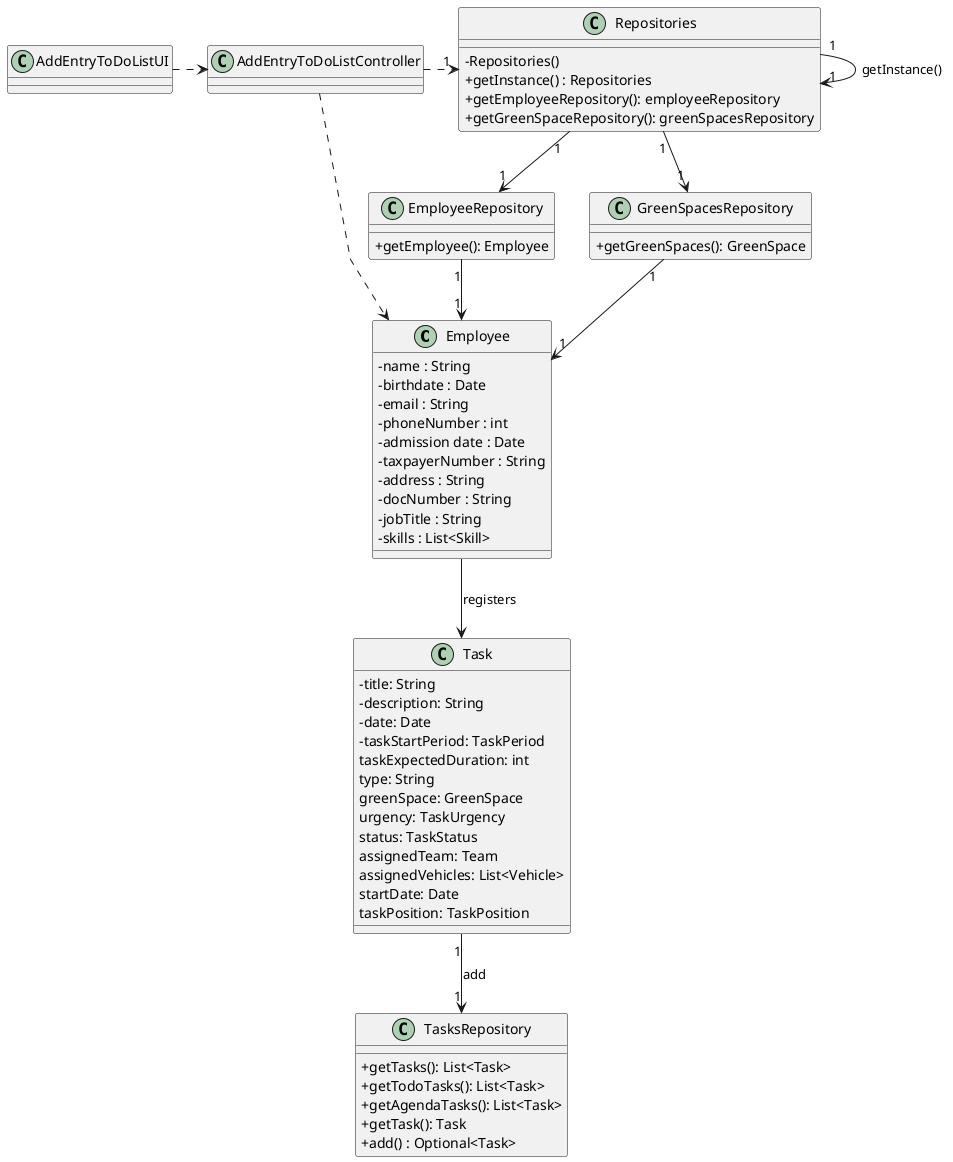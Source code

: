 @startuml
'skinparam monochrome true
skinparam packageStyle rectangle
skinparam shadowing false
skinparam linetype polyline
'skinparam linetype orto

skinparam classAttributeIconSize 0

'left to right direction
class Employee{
    -name : String
    -birthdate : Date
    -email : String
    -phoneNumber : int
    -admission date : Date
    -taxpayerNumber : String
    -address : String
    -docNumber : String
    -jobTitle : String
    -skills : List<Skill>
}


class AddEntryToDoListController{

}

class AddEntryToDoListUI{

}

class Repositories {
    - Repositories()
    + getInstance() : Repositories
    + getEmployeeRepository(): employeeRepository
    + getGreenSpaceRepository(): greenSpacesRepository
}
class EmployeeRepository{


+getEmployee(): Employee

}
class TasksRepository{
 +getTasks(): List<Task>
 +getTodoTasks(): List<Task>
 +getAgendaTasks(): List<Task>
 +getTask(): Task
 +add() : Optional<Task>
}
class GreenSpacesRepository{
+getGreenSpaces(): GreenSpace
}

class Task{
    -title: String
    -description: String
    -date: Date
    -taskStartPeriod: TaskPeriod
    taskExpectedDuration: int
    type: String
    greenSpace: GreenSpace
    urgency: TaskUrgency
    status: TaskStatus
    assignedTeam: Team
    assignedVehicles: List<Vehicle>
    startDate: Date
    taskPosition: TaskPosition
}

AddEntryToDoListUI .>AddEntryToDoListController

AddEntryToDoListController .> "1" Repositories

Repositories "1" --> "1" Repositories : getInstance()
Repositories "1" --> "1" EmployeeRepository

Repositories "1" --> "1" GreenSpacesRepository

AddEntryToDoListController ..>Employee

EmployeeRepository "1" --> "1" Employee
GreenSpacesRepository "1" --> "1" Employee

Employee --> Task: registers

Task "1" --> "1" TasksRepository: add

@enduml